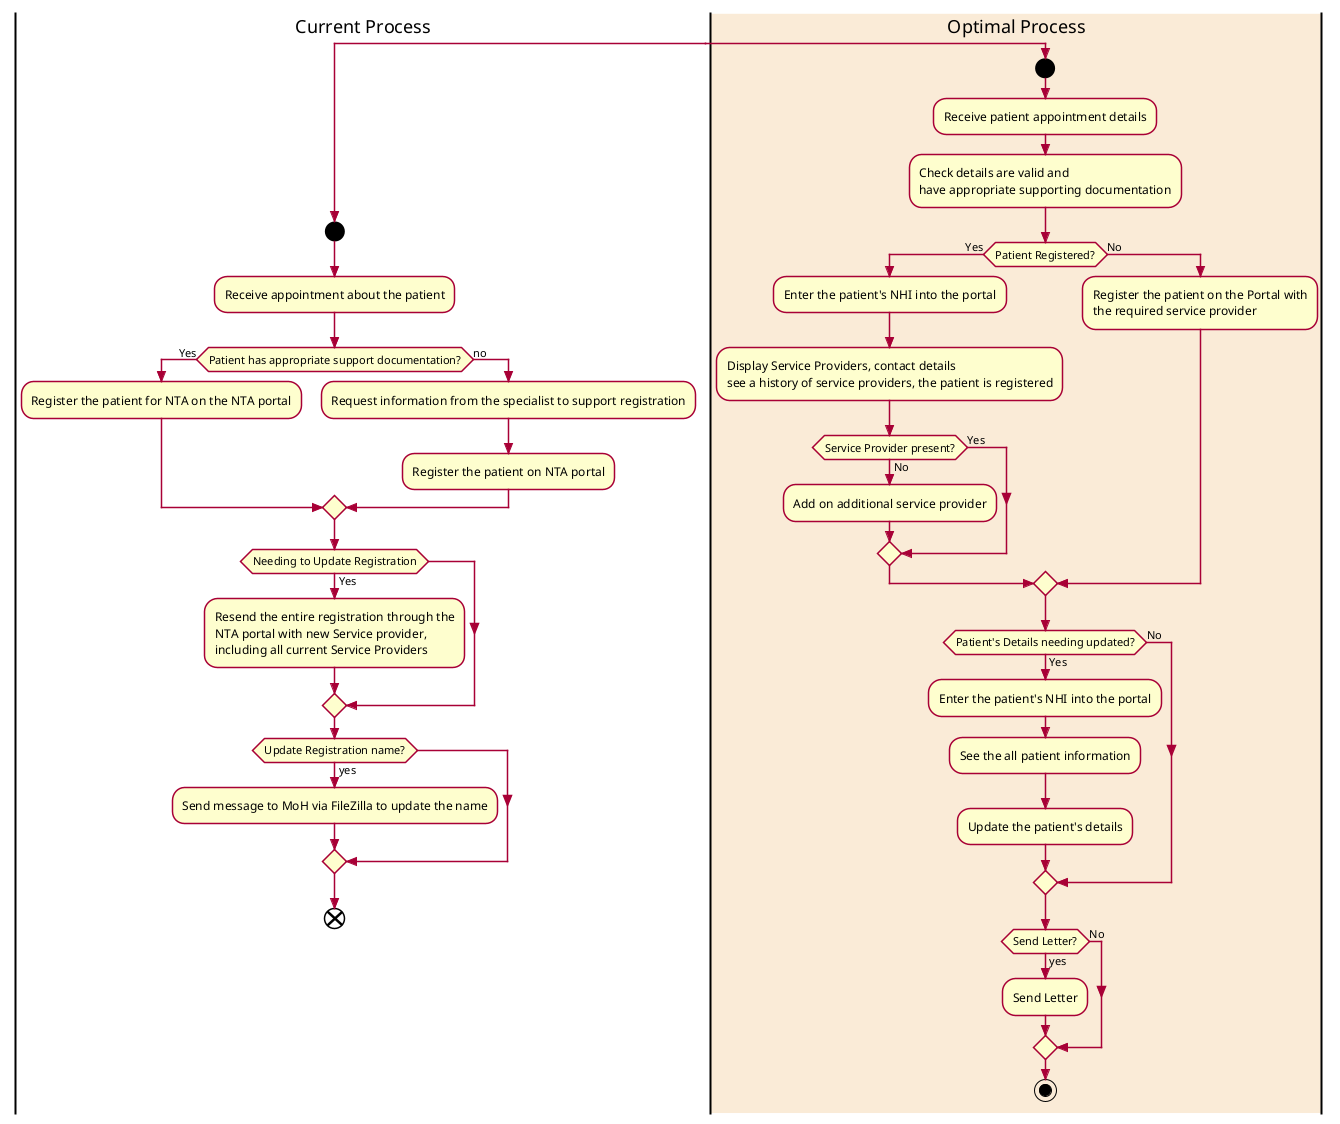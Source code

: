 @startuml OptimalProcess

skin rose
skinparam Style StrictUML
skinparam LineType ortho

split
  |Current Process|
  start
  :Receive appointment about the patient;
  if (Patient has appropriate support documentation?) then (Yes)
    :Register the patient for NTA on the NTA portal;
  else (no)
    :Request information from the specialist to support registration;
    :Register the patient on NTA portal;
  endif
  if (Needing to Update Registration) then (Yes)
    :Resend the entire registration through the
    NTA portal with new Service provider, 
    including all current Service Providers;
  endif
  if (Update Registration name?) then (yes)
    :Send message to MoH via FileZilla to update the name;
  endif
  end

split again
  |#AntiqueWhite|Optimal Process|
  start
  :Receive patient appointment details;
  :Check details are valid and
  have appropriate supporting documentation;
  if (Patient Registered?) then (Yes)
      :Enter the patient's NHI into the portal;
      :Display Service Providers, contact details
      see a history of service providers, the patient is registered;
      if (Service Provider present?) then (No)
        :Add on additional service provider;
      else (Yes)
      endif
  else (No)
      :Register the patient on the Portal with
      the required service provider;
  endif 
  
  if (Patient's Details needing updated?) then (Yes)
      :Enter the patient's NHI into the portal;
      :See the all patient information;
      :Update the patient's details;
  else (No)
  endif
  if (Send Letter?) then (yes)
    :Send Letter;
  else (No)
  endif
  stop
end split
@enduml
